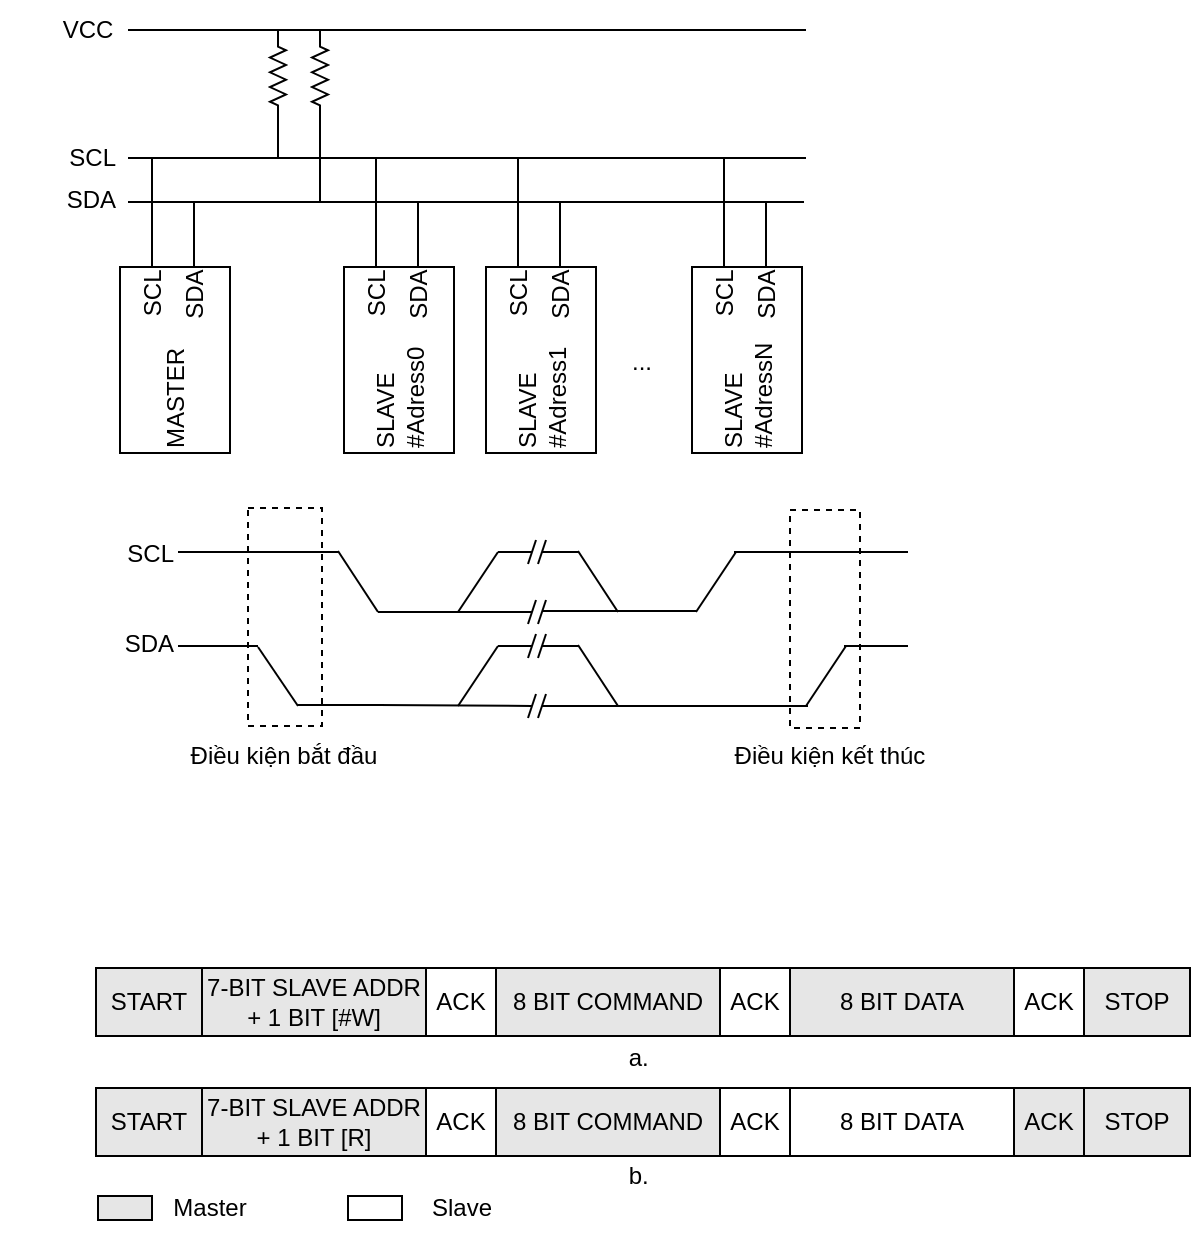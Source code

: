 <mxfile>
    <diagram id="51ouflv0m8EwS0c2B2zZ" name="Page-1">
        <mxGraphModel dx="652" dy="377" grid="1" gridSize="1" guides="1" tooltips="1" connect="1" arrows="1" fold="1" page="1" pageScale="1" pageWidth="850" pageHeight="1100" math="0" shadow="0">
            <root>
                <mxCell id="0"/>
                <mxCell id="1" parent="0"/>
                <mxCell id="42" value="" style="endArrow=none;html=1;" parent="1" edge="1">
                    <mxGeometry width="50" height="50" relative="1" as="geometry">
                        <mxPoint x="95" y="126" as="sourcePoint"/>
                        <mxPoint x="434" y="126" as="targetPoint"/>
                    </mxGeometry>
                </mxCell>
                <mxCell id="43" value="" style="endArrow=none;html=1;" parent="1" edge="1">
                    <mxGeometry width="50" height="50" relative="1" as="geometry">
                        <mxPoint x="95" y="148" as="sourcePoint"/>
                        <mxPoint x="433" y="148" as="targetPoint"/>
                    </mxGeometry>
                </mxCell>
                <mxCell id="45" value="VCC" style="text;html=1;align=center;verticalAlign=middle;whiteSpace=wrap;rounded=0;" parent="1" vertex="1">
                    <mxGeometry x="45" y="47" width="60" height="30" as="geometry"/>
                </mxCell>
                <mxCell id="55" value="" style="group" parent="1" vertex="1" connectable="0">
                    <mxGeometry x="31" y="120.996" width="60" height="31.489" as="geometry"/>
                </mxCell>
                <mxCell id="6" value="SCL" style="text;html=1;align=right;verticalAlign=middle;whiteSpace=wrap;rounded=0;container=0;" parent="55" vertex="1">
                    <mxGeometry width="60" height="10.489" as="geometry"/>
                </mxCell>
                <mxCell id="40" value="SDA" style="text;html=1;align=right;verticalAlign=middle;whiteSpace=wrap;rounded=0;container=0;" parent="55" vertex="1">
                    <mxGeometry y="21" width="60" height="10.489" as="geometry"/>
                </mxCell>
                <mxCell id="75" value="" style="group" parent="1" vertex="1" connectable="0">
                    <mxGeometry x="377" y="126" width="55" height="147.5" as="geometry"/>
                </mxCell>
                <mxCell id="60" value="" style="group" parent="75" vertex="1" connectable="0">
                    <mxGeometry y="53.74" width="55" height="93.76" as="geometry"/>
                </mxCell>
                <mxCell id="61" value="SLAVE&lt;div&gt;#AdressN&lt;/div&gt;" style="rounded=0;whiteSpace=wrap;html=1;align=left;container=0;rotation=-90;" parent="60" vertex="1">
                    <mxGeometry x="-19" y="19.76" width="93" height="55" as="geometry"/>
                </mxCell>
                <mxCell id="62" value="" style="group;rotation=-90;" parent="60" vertex="1" connectable="0">
                    <mxGeometry x="-2.5" y="14.256" width="60" height="31.489" as="geometry"/>
                </mxCell>
                <mxCell id="63" value="SCL" style="text;html=1;align=right;verticalAlign=middle;whiteSpace=wrap;rounded=0;container=0;rotation=-90;" parent="62" vertex="1">
                    <mxGeometry x="-11" y="11" width="60" height="10.489" as="geometry"/>
                </mxCell>
                <mxCell id="64" value="SDA" style="text;html=1;align=right;verticalAlign=middle;whiteSpace=wrap;rounded=0;container=0;rotation=-90;" parent="62" vertex="1">
                    <mxGeometry x="10" y="11" width="60" height="10.489" as="geometry"/>
                </mxCell>
                <mxCell id="73" value="" style="endArrow=none;html=1;" parent="75" edge="1">
                    <mxGeometry width="50" height="50" relative="1" as="geometry">
                        <mxPoint x="16" y="54.74" as="sourcePoint"/>
                        <mxPoint x="16" as="targetPoint"/>
                    </mxGeometry>
                </mxCell>
                <mxCell id="74" value="" style="endArrow=none;html=1;" parent="75" edge="1">
                    <mxGeometry width="50" height="50" relative="1" as="geometry">
                        <mxPoint x="37" y="54.74" as="sourcePoint"/>
                        <mxPoint x="37" y="22" as="targetPoint"/>
                    </mxGeometry>
                </mxCell>
                <mxCell id="76" value="" style="group" parent="1" vertex="1" connectable="0">
                    <mxGeometry x="203" y="126" width="55" height="147.5" as="geometry"/>
                </mxCell>
                <mxCell id="77" value="" style="group" parent="76" vertex="1" connectable="0">
                    <mxGeometry y="53.74" width="55" height="93.76" as="geometry"/>
                </mxCell>
                <mxCell id="78" value="SLAVE&lt;div&gt;#Adress0&lt;/div&gt;" style="rounded=0;whiteSpace=wrap;html=1;align=left;container=0;rotation=-90;" parent="77" vertex="1">
                    <mxGeometry x="-19" y="19.76" width="93" height="55" as="geometry"/>
                </mxCell>
                <mxCell id="79" value="" style="group;rotation=-90;" parent="77" vertex="1" connectable="0">
                    <mxGeometry x="-2.5" y="14.256" width="60" height="31.489" as="geometry"/>
                </mxCell>
                <mxCell id="80" value="SCL" style="text;html=1;align=right;verticalAlign=middle;whiteSpace=wrap;rounded=0;container=0;rotation=-90;" parent="79" vertex="1">
                    <mxGeometry x="-11" y="11" width="60" height="10.489" as="geometry"/>
                </mxCell>
                <mxCell id="81" value="SDA" style="text;html=1;align=right;verticalAlign=middle;whiteSpace=wrap;rounded=0;container=0;rotation=-90;" parent="79" vertex="1">
                    <mxGeometry x="10" y="11" width="60" height="10.489" as="geometry"/>
                </mxCell>
                <mxCell id="82" value="" style="endArrow=none;html=1;" parent="76" edge="1">
                    <mxGeometry width="50" height="50" relative="1" as="geometry">
                        <mxPoint x="16" y="54.74" as="sourcePoint"/>
                        <mxPoint x="16" as="targetPoint"/>
                    </mxGeometry>
                </mxCell>
                <mxCell id="83" value="" style="endArrow=none;html=1;" parent="76" edge="1">
                    <mxGeometry width="50" height="50" relative="1" as="geometry">
                        <mxPoint x="37" y="54.74" as="sourcePoint"/>
                        <mxPoint x="37" y="22" as="targetPoint"/>
                    </mxGeometry>
                </mxCell>
                <mxCell id="84" value="" style="group" parent="1" vertex="1" connectable="0">
                    <mxGeometry x="274" y="126" width="55" height="147.5" as="geometry"/>
                </mxCell>
                <mxCell id="85" value="" style="group" parent="84" vertex="1" connectable="0">
                    <mxGeometry y="53.74" width="55" height="93.76" as="geometry"/>
                </mxCell>
                <mxCell id="86" value="SLAVE&lt;div&gt;#Adress1&lt;/div&gt;" style="rounded=0;whiteSpace=wrap;html=1;align=left;container=0;rotation=-90;" parent="85" vertex="1">
                    <mxGeometry x="-19" y="19.76" width="93" height="55" as="geometry"/>
                </mxCell>
                <mxCell id="87" value="" style="group;rotation=-90;" parent="85" vertex="1" connectable="0">
                    <mxGeometry x="-2.5" y="14.256" width="60" height="31.489" as="geometry"/>
                </mxCell>
                <mxCell id="88" value="SCL" style="text;html=1;align=right;verticalAlign=middle;whiteSpace=wrap;rounded=0;container=0;rotation=-90;" parent="87" vertex="1">
                    <mxGeometry x="-11" y="11" width="60" height="10.489" as="geometry"/>
                </mxCell>
                <mxCell id="89" value="SDA" style="text;html=1;align=right;verticalAlign=middle;whiteSpace=wrap;rounded=0;container=0;rotation=-90;" parent="87" vertex="1">
                    <mxGeometry x="10" y="11" width="60" height="10.489" as="geometry"/>
                </mxCell>
                <mxCell id="90" value="" style="endArrow=none;html=1;" parent="84" edge="1">
                    <mxGeometry width="50" height="50" relative="1" as="geometry">
                        <mxPoint x="16" y="54.74" as="sourcePoint"/>
                        <mxPoint x="16" as="targetPoint"/>
                    </mxGeometry>
                </mxCell>
                <mxCell id="91" value="" style="endArrow=none;html=1;" parent="84" edge="1">
                    <mxGeometry width="50" height="50" relative="1" as="geometry">
                        <mxPoint x="37" y="54.74" as="sourcePoint"/>
                        <mxPoint x="37" y="22" as="targetPoint"/>
                    </mxGeometry>
                </mxCell>
                <mxCell id="92" value="..." style="text;html=1;align=center;verticalAlign=middle;whiteSpace=wrap;rounded=0;" parent="1" vertex="1">
                    <mxGeometry x="335" y="214" width="34" height="27" as="geometry"/>
                </mxCell>
                <mxCell id="93" value="" style="group" parent="1" vertex="1" connectable="0">
                    <mxGeometry x="91" y="126" width="55" height="147.5" as="geometry"/>
                </mxCell>
                <mxCell id="94" value="" style="group" parent="93" vertex="1" connectable="0">
                    <mxGeometry y="53.74" width="55" height="93.76" as="geometry"/>
                </mxCell>
                <mxCell id="95" value="MASTER" style="rounded=0;whiteSpace=wrap;html=1;align=left;container=0;rotation=-90;" parent="94" vertex="1">
                    <mxGeometry x="-19" y="19.76" width="93" height="55" as="geometry"/>
                </mxCell>
                <mxCell id="96" value="" style="group;rotation=-90;" parent="94" vertex="1" connectable="0">
                    <mxGeometry x="-2.5" y="14.256" width="60" height="31.489" as="geometry"/>
                </mxCell>
                <mxCell id="97" value="SCL" style="text;html=1;align=right;verticalAlign=middle;whiteSpace=wrap;rounded=0;container=0;rotation=-90;" parent="96" vertex="1">
                    <mxGeometry x="-11" y="11" width="60" height="10.489" as="geometry"/>
                </mxCell>
                <mxCell id="98" value="SDA" style="text;html=1;align=right;verticalAlign=middle;whiteSpace=wrap;rounded=0;container=0;rotation=-90;" parent="96" vertex="1">
                    <mxGeometry x="10" y="11" width="60" height="10.489" as="geometry"/>
                </mxCell>
                <mxCell id="99" value="" style="endArrow=none;html=1;" parent="93" edge="1">
                    <mxGeometry width="50" height="50" relative="1" as="geometry">
                        <mxPoint x="16" y="54.74" as="sourcePoint"/>
                        <mxPoint x="16" as="targetPoint"/>
                    </mxGeometry>
                </mxCell>
                <mxCell id="100" value="" style="endArrow=none;html=1;" parent="93" edge="1">
                    <mxGeometry width="50" height="50" relative="1" as="geometry">
                        <mxPoint x="37" y="54.74" as="sourcePoint"/>
                        <mxPoint x="37" y="22" as="targetPoint"/>
                    </mxGeometry>
                </mxCell>
                <mxCell id="52" value="" style="pointerEvents=1;verticalLabelPosition=bottom;shadow=0;dashed=0;align=center;html=1;verticalAlign=top;shape=mxgraph.electrical.resistors.resistor_2;rotation=-90;" parent="1" vertex="1">
                    <mxGeometry x="147" y="81" width="46" height="8" as="geometry"/>
                </mxCell>
                <mxCell id="53" value="" style="endArrow=none;html=1;" parent="1" edge="1">
                    <mxGeometry width="50" height="50" relative="1" as="geometry">
                        <mxPoint x="170" y="126" as="sourcePoint"/>
                        <mxPoint x="170" y="108" as="targetPoint"/>
                    </mxGeometry>
                </mxCell>
                <mxCell id="47" value="" style="pointerEvents=1;verticalLabelPosition=bottom;shadow=0;dashed=0;align=center;html=1;verticalAlign=top;shape=mxgraph.electrical.resistors.resistor_2;rotation=-90;" parent="1" vertex="1">
                    <mxGeometry x="168" y="81" width="46" height="8" as="geometry"/>
                </mxCell>
                <mxCell id="48" value="" style="endArrow=none;html=1;" parent="1" edge="1">
                    <mxGeometry width="50" height="50" relative="1" as="geometry">
                        <mxPoint x="191" y="148" as="sourcePoint"/>
                        <mxPoint x="191" y="108" as="targetPoint"/>
                    </mxGeometry>
                </mxCell>
                <mxCell id="110" value="" style="endArrow=none;html=1;" parent="1" edge="1">
                    <mxGeometry width="50" height="50" relative="1" as="geometry">
                        <mxPoint x="95" y="62" as="sourcePoint"/>
                        <mxPoint x="434" y="62" as="targetPoint"/>
                    </mxGeometry>
                </mxCell>
                <mxCell id="112" value="SCL" style="text;html=1;align=right;verticalAlign=middle;whiteSpace=wrap;rounded=0;container=0;" parent="1" vertex="1">
                    <mxGeometry x="61" y="319" width="59" height="10.49" as="geometry"/>
                </mxCell>
                <mxCell id="113" value="SDA" style="text;html=1;align=right;verticalAlign=middle;whiteSpace=wrap;rounded=0;container=0;" parent="1" vertex="1">
                    <mxGeometry x="61" y="364" width="59" height="10.49" as="geometry"/>
                </mxCell>
                <mxCell id="114" value="" style="endArrow=none;html=1;" parent="1" edge="1">
                    <mxGeometry width="50" height="50" relative="1" as="geometry">
                        <mxPoint x="120" y="323" as="sourcePoint"/>
                        <mxPoint x="200" y="323" as="targetPoint"/>
                    </mxGeometry>
                </mxCell>
                <mxCell id="115" value="" style="endArrow=none;html=1;" parent="1" edge="1">
                    <mxGeometry width="50" height="50" relative="1" as="geometry">
                        <mxPoint x="120" y="370" as="sourcePoint"/>
                        <mxPoint x="160" y="370" as="targetPoint"/>
                    </mxGeometry>
                </mxCell>
                <mxCell id="116" value="" style="endArrow=none;html=1;" parent="1" edge="1">
                    <mxGeometry width="50" height="50" relative="1" as="geometry">
                        <mxPoint x="180" y="399.49" as="sourcePoint"/>
                        <mxPoint x="220" y="399.49" as="targetPoint"/>
                    </mxGeometry>
                </mxCell>
                <mxCell id="117" value="" style="endArrow=none;html=1;" parent="1" edge="1">
                    <mxGeometry width="50" height="50" relative="1" as="geometry">
                        <mxPoint x="200" y="322.49" as="sourcePoint"/>
                        <mxPoint x="220" y="353" as="targetPoint"/>
                    </mxGeometry>
                </mxCell>
                <mxCell id="118" value="" style="endArrow=none;html=1;" parent="1" edge="1">
                    <mxGeometry width="50" height="50" relative="1" as="geometry">
                        <mxPoint x="160" y="370.49" as="sourcePoint"/>
                        <mxPoint x="180" y="400" as="targetPoint"/>
                    </mxGeometry>
                </mxCell>
                <mxCell id="119" value="" style="endArrow=none;html=1;" parent="1" edge="1">
                    <mxGeometry width="50" height="50" relative="1" as="geometry">
                        <mxPoint x="220" y="353" as="sourcePoint"/>
                        <mxPoint x="297" y="353" as="targetPoint"/>
                    </mxGeometry>
                </mxCell>
                <mxCell id="120" value="" style="endArrow=none;html=1;" parent="1" edge="1">
                    <mxGeometry width="50" height="50" relative="1" as="geometry">
                        <mxPoint x="220" y="399.49" as="sourcePoint"/>
                        <mxPoint x="297" y="400" as="targetPoint"/>
                    </mxGeometry>
                </mxCell>
                <mxCell id="126" value="" style="endArrow=none;html=1;" parent="1" edge="1">
                    <mxGeometry width="50" height="50" relative="1" as="geometry">
                        <mxPoint x="339" y="352.49" as="sourcePoint"/>
                        <mxPoint x="379" y="352.49" as="targetPoint"/>
                    </mxGeometry>
                </mxCell>
                <mxCell id="127" value="" style="endArrow=none;html=1;" parent="1" edge="1">
                    <mxGeometry width="50" height="50" relative="1" as="geometry">
                        <mxPoint x="302" y="400" as="sourcePoint"/>
                        <mxPoint x="435" y="400" as="targetPoint"/>
                    </mxGeometry>
                </mxCell>
                <mxCell id="128" value="" style="endArrow=none;html=1;" parent="1" edge="1">
                    <mxGeometry width="50" height="50" relative="1" as="geometry">
                        <mxPoint x="379" y="353" as="sourcePoint"/>
                        <mxPoint x="399" y="323" as="targetPoint"/>
                    </mxGeometry>
                </mxCell>
                <mxCell id="129" value="" style="endArrow=none;html=1;" parent="1" edge="1">
                    <mxGeometry width="50" height="50" relative="1" as="geometry">
                        <mxPoint x="434" y="400" as="sourcePoint"/>
                        <mxPoint x="454" y="370" as="targetPoint"/>
                    </mxGeometry>
                </mxCell>
                <mxCell id="130" value="" style="endArrow=none;html=1;" parent="1" edge="1">
                    <mxGeometry width="50" height="50" relative="1" as="geometry">
                        <mxPoint x="398" y="323" as="sourcePoint"/>
                        <mxPoint x="485" y="323" as="targetPoint"/>
                    </mxGeometry>
                </mxCell>
                <mxCell id="131" value="" style="endArrow=none;html=1;" parent="1" edge="1">
                    <mxGeometry width="50" height="50" relative="1" as="geometry">
                        <mxPoint x="453" y="370" as="sourcePoint"/>
                        <mxPoint x="485" y="370" as="targetPoint"/>
                    </mxGeometry>
                </mxCell>
                <mxCell id="133" value="Điều kiện bắt đầu" style="text;html=1;align=center;verticalAlign=middle;whiteSpace=wrap;rounded=0;" parent="1" vertex="1">
                    <mxGeometry x="123" y="410" width="100" height="30" as="geometry"/>
                </mxCell>
                <mxCell id="135" value="" style="endArrow=none;html=1;" edge="1" parent="1">
                    <mxGeometry width="50" height="50" relative="1" as="geometry">
                        <mxPoint x="260" y="353" as="sourcePoint"/>
                        <mxPoint x="280" y="323" as="targetPoint"/>
                    </mxGeometry>
                </mxCell>
                <mxCell id="137" value="" style="endArrow=none;html=1;" edge="1" parent="1">
                    <mxGeometry width="50" height="50" relative="1" as="geometry">
                        <mxPoint x="320" y="322.49" as="sourcePoint"/>
                        <mxPoint x="340" y="353" as="targetPoint"/>
                    </mxGeometry>
                </mxCell>
                <mxCell id="138" value="" style="endArrow=none;html=1;" edge="1" parent="1">
                    <mxGeometry width="50" height="50" relative="1" as="geometry">
                        <mxPoint x="280" y="323" as="sourcePoint"/>
                        <mxPoint x="297" y="323" as="targetPoint"/>
                    </mxGeometry>
                </mxCell>
                <mxCell id="139" value="" style="endArrow=none;html=1;" edge="1" parent="1">
                    <mxGeometry width="50" height="50" relative="1" as="geometry">
                        <mxPoint x="302" y="323" as="sourcePoint"/>
                        <mxPoint x="320" y="323" as="targetPoint"/>
                    </mxGeometry>
                </mxCell>
                <mxCell id="142" value="" style="endArrow=none;html=1;" edge="1" parent="1">
                    <mxGeometry width="50" height="50" relative="1" as="geometry">
                        <mxPoint x="302" y="352.49" as="sourcePoint"/>
                        <mxPoint x="342" y="352.49" as="targetPoint"/>
                    </mxGeometry>
                </mxCell>
                <mxCell id="143" value="" style="endArrow=none;html=1;" edge="1" parent="1">
                    <mxGeometry width="50" height="50" relative="1" as="geometry">
                        <mxPoint x="300" y="359" as="sourcePoint"/>
                        <mxPoint x="304" y="347" as="targetPoint"/>
                    </mxGeometry>
                </mxCell>
                <mxCell id="144" value="" style="endArrow=none;html=1;" edge="1" parent="1">
                    <mxGeometry width="50" height="50" relative="1" as="geometry">
                        <mxPoint x="295" y="359" as="sourcePoint"/>
                        <mxPoint x="299" y="347" as="targetPoint"/>
                    </mxGeometry>
                </mxCell>
                <mxCell id="145" value="" style="endArrow=none;html=1;" edge="1" parent="1">
                    <mxGeometry width="50" height="50" relative="1" as="geometry">
                        <mxPoint x="300" y="329" as="sourcePoint"/>
                        <mxPoint x="304" y="317" as="targetPoint"/>
                    </mxGeometry>
                </mxCell>
                <mxCell id="146" value="" style="endArrow=none;html=1;" edge="1" parent="1">
                    <mxGeometry width="50" height="50" relative="1" as="geometry">
                        <mxPoint x="295" y="329" as="sourcePoint"/>
                        <mxPoint x="299" y="317" as="targetPoint"/>
                    </mxGeometry>
                </mxCell>
                <mxCell id="149" value="" style="endArrow=none;html=1;" edge="1" parent="1">
                    <mxGeometry width="50" height="50" relative="1" as="geometry">
                        <mxPoint x="260" y="400" as="sourcePoint"/>
                        <mxPoint x="280" y="370" as="targetPoint"/>
                    </mxGeometry>
                </mxCell>
                <mxCell id="150" value="" style="endArrow=none;html=1;" edge="1" parent="1">
                    <mxGeometry width="50" height="50" relative="1" as="geometry">
                        <mxPoint x="320" y="369.49" as="sourcePoint"/>
                        <mxPoint x="340" y="400" as="targetPoint"/>
                    </mxGeometry>
                </mxCell>
                <mxCell id="151" value="" style="endArrow=none;html=1;" edge="1" parent="1">
                    <mxGeometry width="50" height="50" relative="1" as="geometry">
                        <mxPoint x="280" y="370" as="sourcePoint"/>
                        <mxPoint x="297" y="370" as="targetPoint"/>
                    </mxGeometry>
                </mxCell>
                <mxCell id="152" value="" style="endArrow=none;html=1;" edge="1" parent="1">
                    <mxGeometry width="50" height="50" relative="1" as="geometry">
                        <mxPoint x="302" y="370" as="sourcePoint"/>
                        <mxPoint x="320" y="370" as="targetPoint"/>
                    </mxGeometry>
                </mxCell>
                <mxCell id="154" value="" style="endArrow=none;html=1;" edge="1" parent="1">
                    <mxGeometry width="50" height="50" relative="1" as="geometry">
                        <mxPoint x="300" y="406" as="sourcePoint"/>
                        <mxPoint x="304" y="394" as="targetPoint"/>
                    </mxGeometry>
                </mxCell>
                <mxCell id="155" value="" style="endArrow=none;html=1;" edge="1" parent="1">
                    <mxGeometry width="50" height="50" relative="1" as="geometry">
                        <mxPoint x="295" y="406" as="sourcePoint"/>
                        <mxPoint x="299" y="394" as="targetPoint"/>
                    </mxGeometry>
                </mxCell>
                <mxCell id="156" value="" style="endArrow=none;html=1;" edge="1" parent="1">
                    <mxGeometry width="50" height="50" relative="1" as="geometry">
                        <mxPoint x="300" y="376" as="sourcePoint"/>
                        <mxPoint x="304" y="364" as="targetPoint"/>
                    </mxGeometry>
                </mxCell>
                <mxCell id="157" value="" style="endArrow=none;html=1;" edge="1" parent="1">
                    <mxGeometry width="50" height="50" relative="1" as="geometry">
                        <mxPoint x="295" y="376" as="sourcePoint"/>
                        <mxPoint x="299" y="364" as="targetPoint"/>
                    </mxGeometry>
                </mxCell>
                <mxCell id="158" value="" style="rounded=0;whiteSpace=wrap;html=1;fillColor=none;dashed=1;" vertex="1" parent="1">
                    <mxGeometry x="426" y="302" width="35" height="109" as="geometry"/>
                </mxCell>
                <mxCell id="159" value="" style="rounded=0;whiteSpace=wrap;html=1;fillColor=none;dashed=1;" vertex="1" parent="1">
                    <mxGeometry x="155" y="301" width="37" height="109" as="geometry"/>
                </mxCell>
                <mxCell id="162" value="&lt;span style=&quot;color: rgb(0, 0, 0);&quot;&gt;Điều kiện kết thúc&lt;/span&gt;" style="text;html=1;align=center;verticalAlign=middle;whiteSpace=wrap;rounded=0;" vertex="1" parent="1">
                    <mxGeometry x="396" y="410" width="100" height="30" as="geometry"/>
                </mxCell>
                <mxCell id="163" value="START" style="rounded=0;whiteSpace=wrap;html=1;fillColor=#E6E6E6;" vertex="1" parent="1">
                    <mxGeometry x="79" y="591" width="53" height="34" as="geometry"/>
                </mxCell>
                <mxCell id="164" value="7-BIT SLAVE ADDR&lt;br&gt;+ 1 BIT [R]" style="rounded=0;whiteSpace=wrap;html=1;fillColor=#E6E6E6;" vertex="1" parent="1">
                    <mxGeometry x="132" y="591" width="112" height="34" as="geometry"/>
                </mxCell>
                <mxCell id="165" value="ACK" style="rounded=0;whiteSpace=wrap;html=1;" vertex="1" parent="1">
                    <mxGeometry x="244" y="591" width="35" height="34" as="geometry"/>
                </mxCell>
                <mxCell id="166" value="8 BIT COMMAND" style="rounded=0;whiteSpace=wrap;html=1;fillColor=#E6E6E6;" vertex="1" parent="1">
                    <mxGeometry x="279" y="591" width="112" height="34" as="geometry"/>
                </mxCell>
                <mxCell id="167" value="&lt;span style=&quot;color: rgb(0, 0, 0);&quot;&gt;ACK&lt;/span&gt;" style="rounded=0;whiteSpace=wrap;html=1;" vertex="1" parent="1">
                    <mxGeometry x="391" y="591" width="35" height="34" as="geometry"/>
                </mxCell>
                <mxCell id="168" value="8 BIT DATA" style="rounded=0;whiteSpace=wrap;html=1;" vertex="1" parent="1">
                    <mxGeometry x="426" y="591" width="112" height="34" as="geometry"/>
                </mxCell>
                <mxCell id="169" value="&lt;span style=&quot;color: rgb(0, 0, 0);&quot;&gt;ACK&lt;/span&gt;" style="rounded=0;whiteSpace=wrap;html=1;fillColor=#E6E6E6;" vertex="1" parent="1">
                    <mxGeometry x="538" y="591" width="35" height="34" as="geometry"/>
                </mxCell>
                <mxCell id="170" value="STOP" style="rounded=0;whiteSpace=wrap;html=1;fillColor=#E6E6E6;" vertex="1" parent="1">
                    <mxGeometry x="573" y="591" width="53" height="34" as="geometry"/>
                </mxCell>
                <mxCell id="171" value="START" style="rounded=0;whiteSpace=wrap;html=1;fillColor=#E6E6E6;" vertex="1" parent="1">
                    <mxGeometry x="79" y="531" width="53" height="34" as="geometry"/>
                </mxCell>
                <mxCell id="172" value="7-BIT SLAVE ADDR&lt;br&gt;+ 1 BIT [#W]" style="rounded=0;whiteSpace=wrap;html=1;fillColor=#E6E6E6;" vertex="1" parent="1">
                    <mxGeometry x="132" y="531" width="112" height="34" as="geometry"/>
                </mxCell>
                <mxCell id="173" value="ACK" style="rounded=0;whiteSpace=wrap;html=1;" vertex="1" parent="1">
                    <mxGeometry x="244" y="531" width="35" height="34" as="geometry"/>
                </mxCell>
                <mxCell id="174" value="8 BIT COMMAND" style="rounded=0;whiteSpace=wrap;html=1;fillColor=#E6E6E6;" vertex="1" parent="1">
                    <mxGeometry x="279" y="531" width="112" height="34" as="geometry"/>
                </mxCell>
                <mxCell id="175" value="&lt;span style=&quot;color: rgb(0, 0, 0);&quot;&gt;ACK&lt;/span&gt;" style="rounded=0;whiteSpace=wrap;html=1;" vertex="1" parent="1">
                    <mxGeometry x="391" y="531" width="35" height="34" as="geometry"/>
                </mxCell>
                <mxCell id="176" value="8 BIT DATA" style="rounded=0;whiteSpace=wrap;html=1;fillColor=#E6E6E6;" vertex="1" parent="1">
                    <mxGeometry x="426" y="531" width="112" height="34" as="geometry"/>
                </mxCell>
                <mxCell id="177" value="&lt;span style=&quot;color: rgb(0, 0, 0);&quot;&gt;ACK&lt;/span&gt;" style="rounded=0;whiteSpace=wrap;html=1;fillColor=#FFFFFF;" vertex="1" parent="1">
                    <mxGeometry x="538" y="531" width="35" height="34" as="geometry"/>
                </mxCell>
                <mxCell id="178" value="STOP" style="rounded=0;whiteSpace=wrap;html=1;fillColor=#E6E6E6;" vertex="1" parent="1">
                    <mxGeometry x="573" y="531" width="53" height="34" as="geometry"/>
                </mxCell>
                <mxCell id="179" value="a.&amp;nbsp;" style="text;html=1;align=center;verticalAlign=middle;whiteSpace=wrap;rounded=0;" vertex="1" parent="1">
                    <mxGeometry x="322" y="561" width="60" height="30" as="geometry"/>
                </mxCell>
                <mxCell id="180" value="b.&amp;nbsp;" style="text;html=1;align=center;verticalAlign=middle;whiteSpace=wrap;rounded=0;" vertex="1" parent="1">
                    <mxGeometry x="322" y="620" width="60" height="30" as="geometry"/>
                </mxCell>
                <mxCell id="181" value="" style="rounded=0;whiteSpace=wrap;html=1;fillColor=#E6E6E6;" vertex="1" parent="1">
                    <mxGeometry x="80" y="645" width="27" height="12" as="geometry"/>
                </mxCell>
                <mxCell id="182" value="" style="rounded=0;whiteSpace=wrap;html=1;" vertex="1" parent="1">
                    <mxGeometry x="205" y="645" width="27" height="12" as="geometry"/>
                </mxCell>
                <mxCell id="183" value="Master" style="text;html=1;align=center;verticalAlign=middle;whiteSpace=wrap;rounded=0;" vertex="1" parent="1">
                    <mxGeometry x="106" y="636" width="60" height="30" as="geometry"/>
                </mxCell>
                <mxCell id="184" value="Slave" style="text;html=1;align=center;verticalAlign=middle;whiteSpace=wrap;rounded=0;" vertex="1" parent="1">
                    <mxGeometry x="232" y="636" width="60" height="30" as="geometry"/>
                </mxCell>
            </root>
        </mxGraphModel>
    </diagram>
</mxfile>